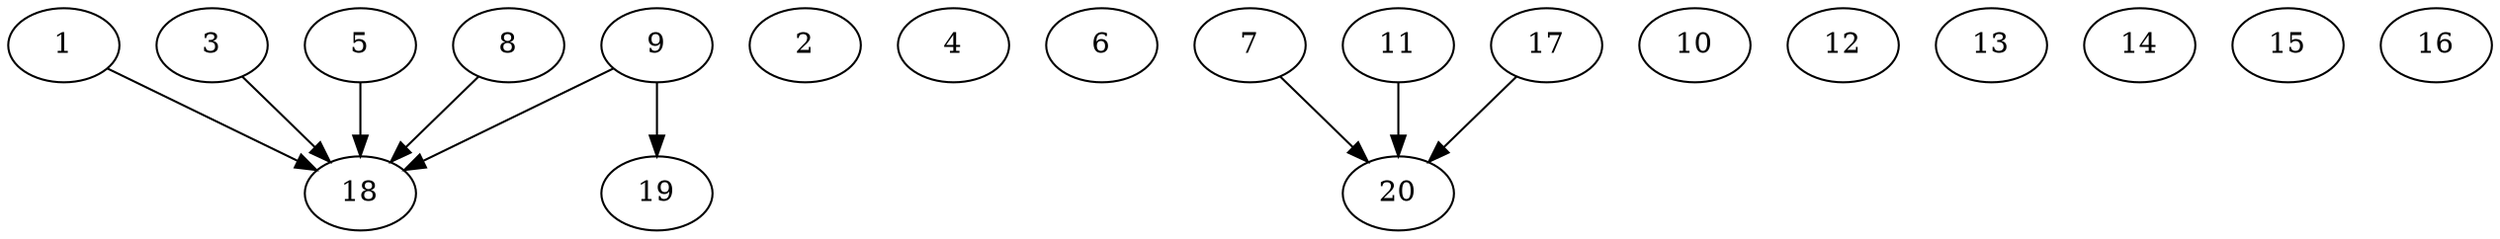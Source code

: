 // DAG automatically generated by daggen at Thu Oct  3 13:58:43 2019
// ./daggen --dot -n 20 --ccr 0.5 --fat 0.9 --regular 0.7 --density 0.5 --mindata 5242880 --maxdata 52428800 
digraph G {
  1 [size="70901760", alpha="0.08", expect_size="35450880"] 
  1 -> 18 [size ="35450880"]
  2 [size="103741440", alpha="0.16", expect_size="51870720"] 
  3 [size="87443456", alpha="0.16", expect_size="43721728"] 
  3 -> 18 [size ="43721728"]
  4 [size="56297472", alpha="0.06", expect_size="28148736"] 
  5 [size="32561152", alpha="0.08", expect_size="16280576"] 
  5 -> 18 [size ="16280576"]
  6 [size="87934976", alpha="0.17", expect_size="43967488"] 
  7 [size="65437696", alpha="0.00", expect_size="32718848"] 
  7 -> 20 [size ="32718848"]
  8 [size="18087936", alpha="0.10", expect_size="9043968"] 
  8 -> 18 [size ="9043968"]
  9 [size="96770048", alpha="0.14", expect_size="48385024"] 
  9 -> 18 [size ="48385024"]
  9 -> 19 [size ="48385024"]
  10 [size="92346368", alpha="0.13", expect_size="46173184"] 
  11 [size="24793088", alpha="0.18", expect_size="12396544"] 
  11 -> 20 [size ="12396544"]
  12 [size="63422464", alpha="0.09", expect_size="31711232"] 
  13 [size="44681216", alpha="0.06", expect_size="22340608"] 
  14 [size="24909824", alpha="0.10", expect_size="12454912"] 
  15 [size="52756480", alpha="0.17", expect_size="26378240"] 
  16 [size="90910720", alpha="0.13", expect_size="45455360"] 
  17 [size="77062144", alpha="0.16", expect_size="38531072"] 
  17 -> 20 [size ="38531072"]
  18 [size="77682688", alpha="0.05", expect_size="38841344"] 
  19 [size="28905472", alpha="0.18", expect_size="14452736"] 
  20 [size="94156800", alpha="0.17", expect_size="47078400"] 
}

